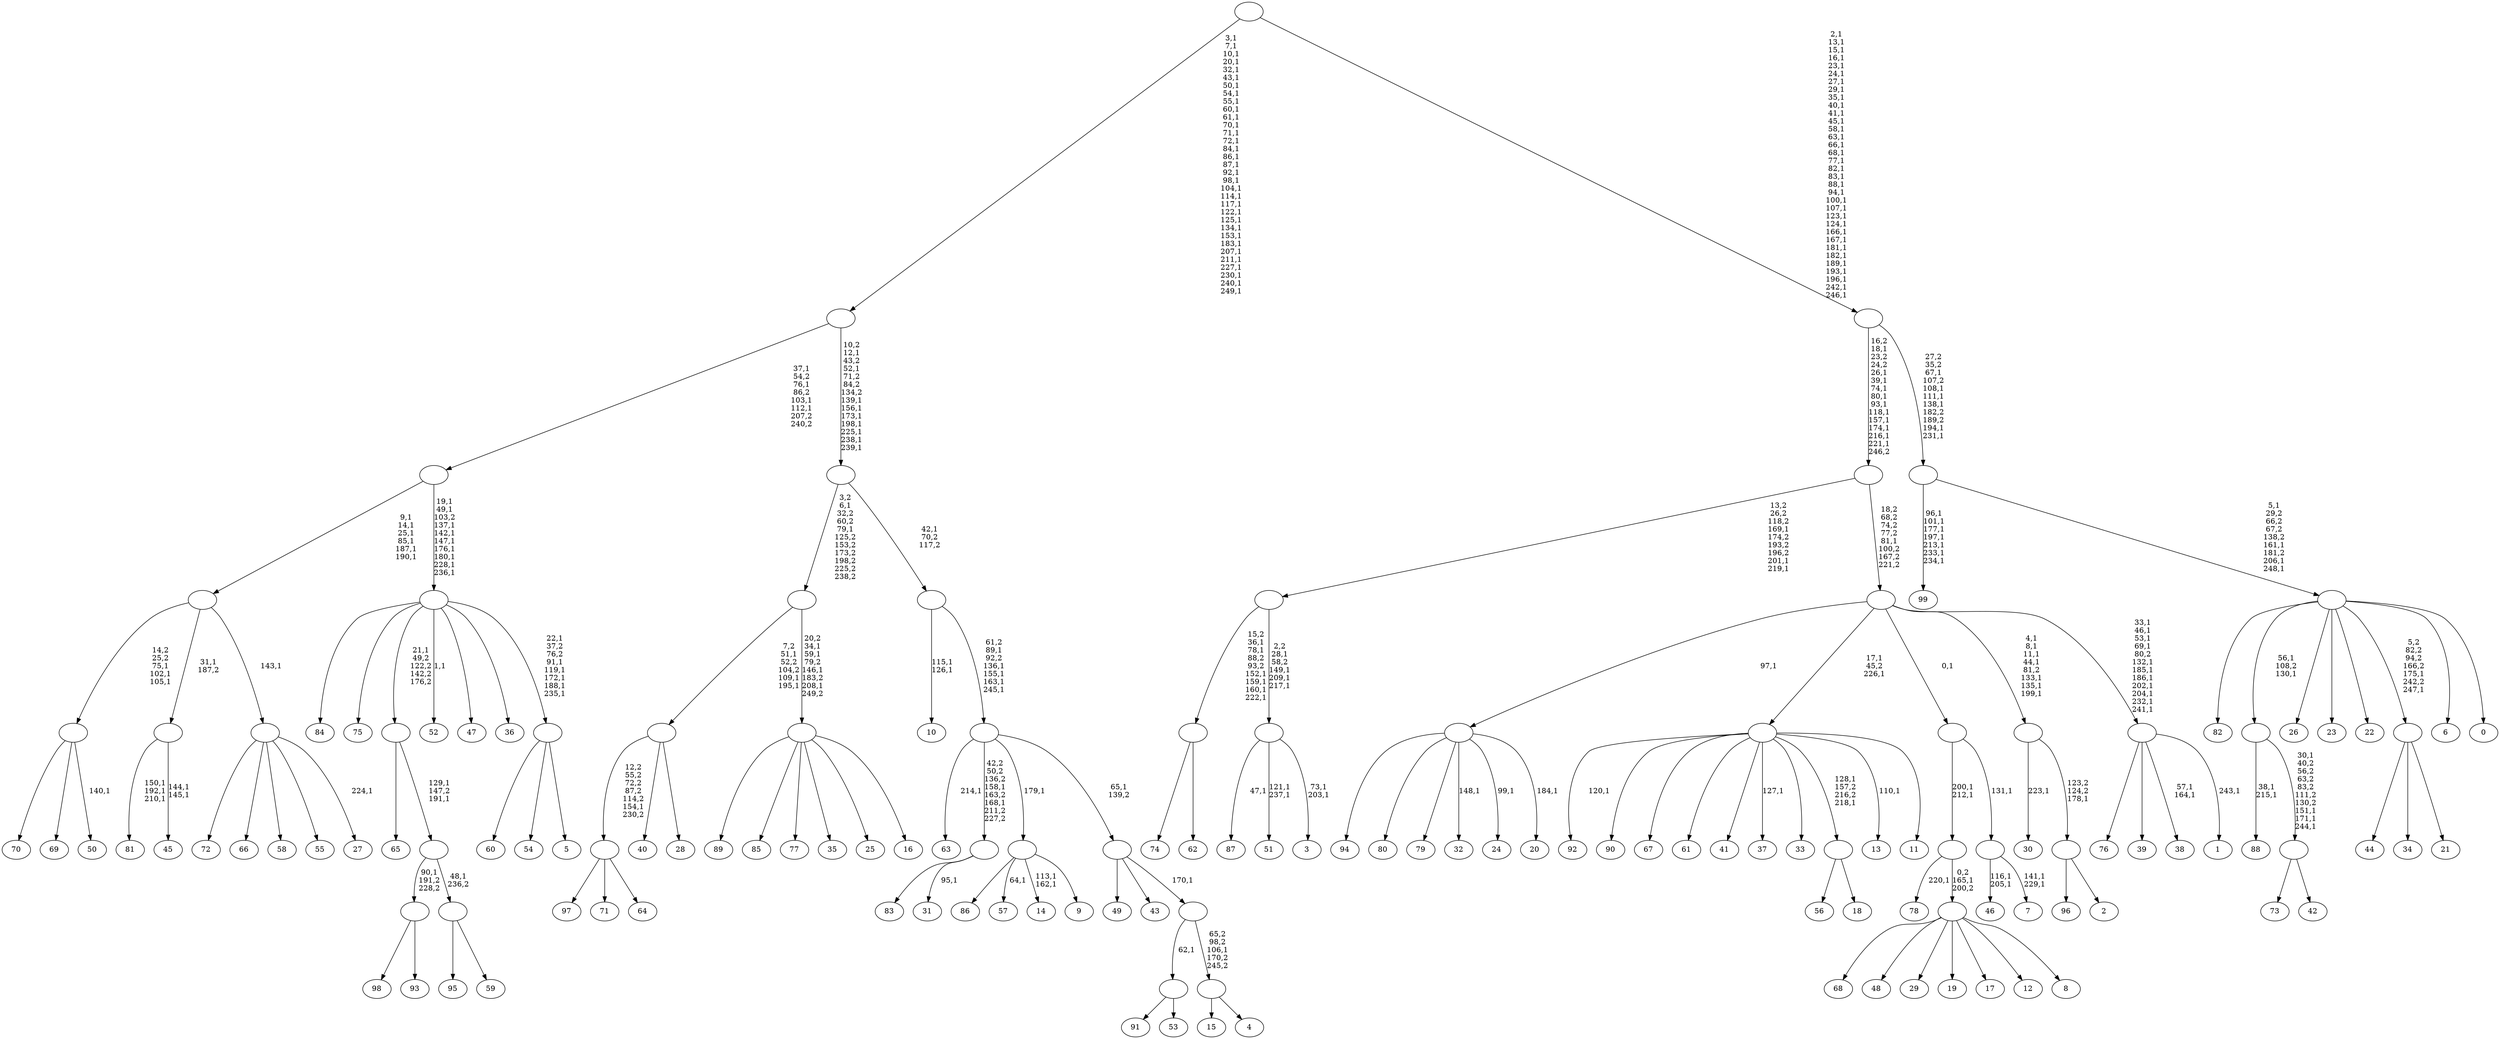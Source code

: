 digraph T {
	350 [label="99"]
	342 [label="98"]
	341 [label="97"]
	340 [label="96"]
	339 [label="95"]
	338 [label="94"]
	337 [label="93"]
	336 [label=""]
	335 [label="92"]
	333 [label="91"]
	332 [label="90"]
	331 [label="89"]
	330 [label="88"]
	327 [label="87"]
	325 [label="86"]
	324 [label="85"]
	323 [label="84"]
	322 [label="83"]
	321 [label="82"]
	320 [label="81"]
	316 [label="80"]
	315 [label="79"]
	314 [label="78"]
	312 [label="77"]
	311 [label="76"]
	310 [label="75"]
	309 [label="74"]
	308 [label="73"]
	307 [label="72"]
	306 [label="71"]
	305 [label="70"]
	304 [label="69"]
	303 [label="68"]
	302 [label="67"]
	301 [label="66"]
	300 [label="65"]
	299 [label="64"]
	298 [label=""]
	297 [label="63"]
	295 [label="62"]
	294 [label=""]
	288 [label="61"]
	287 [label="60"]
	286 [label="59"]
	285 [label=""]
	284 [label=""]
	282 [label=""]
	281 [label="58"]
	280 [label="57"]
	278 [label="56"]
	277 [label="55"]
	276 [label="54"]
	275 [label="53"]
	274 [label=""]
	273 [label="52"]
	271 [label="51"]
	268 [label="50"]
	266 [label=""]
	263 [label="49"]
	262 [label="48"]
	261 [label="47"]
	260 [label="46"]
	257 [label="45"]
	254 [label=""]
	253 [label="44"]
	252 [label="43"]
	251 [label="42"]
	250 [label=""]
	246 [label=""]
	244 [label="41"]
	243 [label="40"]
	242 [label="39"]
	241 [label="38"]
	238 [label="37"]
	236 [label="36"]
	235 [label="35"]
	234 [label="34"]
	233 [label="33"]
	232 [label="32"]
	230 [label="31"]
	228 [label=""]
	226 [label="30"]
	224 [label="29"]
	223 [label="28"]
	222 [label=""]
	219 [label="27"]
	217 [label=""]
	216 [label=""]
	210 [label="26"]
	209 [label="25"]
	208 [label="24"]
	206 [label="23"]
	205 [label="22"]
	204 [label="21"]
	203 [label=""]
	201 [label="20"]
	199 [label=""]
	198 [label="19"]
	197 [label="18"]
	196 [label=""]
	194 [label="17"]
	193 [label="16"]
	192 [label=""]
	188 [label=""]
	186 [label="15"]
	185 [label="14"]
	182 [label="13"]
	180 [label="12"]
	179 [label="11"]
	178 [label=""]
	176 [label="10"]
	173 [label="9"]
	172 [label=""]
	171 [label="8"]
	170 [label=""]
	169 [label=""]
	167 [label="7"]
	164 [label=""]
	163 [label=""]
	162 [label="6"]
	161 [label="5"]
	160 [label=""]
	154 [label=""]
	145 [label=""]
	141 [label="4"]
	140 [label=""]
	139 [label=""]
	138 [label=""]
	137 [label=""]
	132 [label=""]
	131 [label=""]
	122 [label=""]
	89 [label="3"]
	86 [label=""]
	82 [label=""]
	79 [label="2"]
	78 [label=""]
	77 [label=""]
	70 [label="1"]
	68 [label=""]
	57 [label=""]
	56 [label=""]
	45 [label="0"]
	44 [label=""]
	40 [label=""]
	34 [label=""]
	0 [label=""]
	336 -> 342 [label=""]
	336 -> 337 [label=""]
	298 -> 341 [label=""]
	298 -> 306 [label=""]
	298 -> 299 [label=""]
	294 -> 309 [label=""]
	294 -> 295 [label=""]
	285 -> 339 [label=""]
	285 -> 286 [label=""]
	284 -> 336 [label="90,1\n191,2\n228,2"]
	284 -> 285 [label="48,1\n236,2"]
	282 -> 284 [label="129,1\n147,2\n191,1"]
	282 -> 300 [label=""]
	274 -> 333 [label=""]
	274 -> 275 [label=""]
	266 -> 268 [label="140,1"]
	266 -> 305 [label=""]
	266 -> 304 [label=""]
	254 -> 257 [label="144,1\n145,1"]
	254 -> 320 [label="150,1\n192,1\n210,1"]
	250 -> 308 [label=""]
	250 -> 251 [label=""]
	246 -> 250 [label="30,1\n40,2\n56,2\n63,2\n83,2\n111,2\n130,2\n151,1\n171,1\n244,1"]
	246 -> 330 [label="38,1\n215,1"]
	228 -> 230 [label="95,1"]
	228 -> 322 [label=""]
	222 -> 298 [label="12,2\n55,2\n72,2\n87,2\n114,2\n154,1\n230,2"]
	222 -> 243 [label=""]
	222 -> 223 [label=""]
	217 -> 219 [label="224,1"]
	217 -> 307 [label=""]
	217 -> 301 [label=""]
	217 -> 281 [label=""]
	217 -> 277 [label=""]
	216 -> 266 [label="14,2\n25,2\n75,1\n102,1\n105,1"]
	216 -> 254 [label="31,1\n187,2"]
	216 -> 217 [label="143,1"]
	203 -> 253 [label=""]
	203 -> 234 [label=""]
	203 -> 204 [label=""]
	199 -> 201 [label="184,1"]
	199 -> 208 [label="99,1"]
	199 -> 232 [label="148,1"]
	199 -> 338 [label=""]
	199 -> 316 [label=""]
	199 -> 315 [label=""]
	196 -> 278 [label=""]
	196 -> 197 [label=""]
	192 -> 331 [label=""]
	192 -> 324 [label=""]
	192 -> 312 [label=""]
	192 -> 235 [label=""]
	192 -> 209 [label=""]
	192 -> 193 [label=""]
	188 -> 192 [label="20,2\n34,1\n59,1\n79,2\n146,1\n183,2\n208,1\n249,2"]
	188 -> 222 [label="7,2\n51,1\n52,2\n104,2\n109,1\n195,1"]
	178 -> 182 [label="110,1"]
	178 -> 196 [label="128,1\n157,2\n216,2\n218,1"]
	178 -> 238 [label="127,1"]
	178 -> 335 [label="120,1"]
	178 -> 332 [label=""]
	178 -> 302 [label=""]
	178 -> 288 [label=""]
	178 -> 244 [label=""]
	178 -> 233 [label=""]
	178 -> 179 [label=""]
	172 -> 185 [label="113,1\n162,1"]
	172 -> 280 [label="64,1"]
	172 -> 325 [label=""]
	172 -> 173 [label=""]
	170 -> 303 [label=""]
	170 -> 262 [label=""]
	170 -> 224 [label=""]
	170 -> 198 [label=""]
	170 -> 194 [label=""]
	170 -> 180 [label=""]
	170 -> 171 [label=""]
	169 -> 314 [label="220,1"]
	169 -> 170 [label="0,2\n165,1\n200,2"]
	164 -> 167 [label="141,1\n229,1"]
	164 -> 260 [label="116,1\n205,1"]
	163 -> 169 [label="200,1\n212,1"]
	163 -> 164 [label="131,1"]
	160 -> 287 [label=""]
	160 -> 276 [label=""]
	160 -> 161 [label=""]
	154 -> 160 [label="22,1\n37,2\n76,2\n91,1\n119,1\n172,1\n188,1\n235,1"]
	154 -> 273 [label="1,1"]
	154 -> 323 [label=""]
	154 -> 310 [label=""]
	154 -> 282 [label="21,1\n49,2\n122,2\n142,2\n176,2"]
	154 -> 261 [label=""]
	154 -> 236 [label=""]
	145 -> 154 [label="19,1\n49,1\n103,2\n137,1\n142,1\n147,1\n176,1\n180,1\n228,1\n236,1"]
	145 -> 216 [label="9,1\n14,1\n25,1\n85,1\n187,1\n190,1"]
	140 -> 186 [label=""]
	140 -> 141 [label=""]
	139 -> 274 [label="62,1"]
	139 -> 140 [label="65,2\n98,2\n106,1\n170,2\n245,2"]
	138 -> 263 [label=""]
	138 -> 252 [label=""]
	138 -> 139 [label="170,1"]
	137 -> 228 [label="42,2\n50,2\n136,2\n158,1\n163,2\n168,1\n211,2\n227,2"]
	137 -> 297 [label="214,1"]
	137 -> 172 [label="179,1"]
	137 -> 138 [label="65,1\n139,2"]
	132 -> 137 [label="61,2\n89,1\n92,2\n136,1\n155,1\n163,1\n245,1"]
	132 -> 176 [label="115,1\n126,1"]
	131 -> 188 [label="3,2\n6,1\n32,2\n60,2\n79,1\n125,2\n153,2\n173,2\n198,2\n225,2\n238,2"]
	131 -> 132 [label="42,1\n70,2\n117,2"]
	122 -> 131 [label="10,2\n12,1\n43,2\n52,1\n71,2\n84,2\n134,2\n139,1\n156,1\n173,1\n198,1\n225,1\n238,1\n239,1"]
	122 -> 145 [label="37,1\n54,2\n76,1\n86,2\n103,1\n112,1\n207,2\n240,2"]
	86 -> 89 [label="73,1\n203,1"]
	86 -> 271 [label="121,1\n237,1"]
	86 -> 327 [label="47,1"]
	82 -> 86 [label="2,2\n28,1\n58,2\n149,1\n209,1\n217,1"]
	82 -> 294 [label="15,2\n36,1\n78,1\n88,2\n93,2\n152,1\n159,1\n160,1\n222,1"]
	78 -> 340 [label=""]
	78 -> 79 [label=""]
	77 -> 226 [label="223,1"]
	77 -> 78 [label="123,2\n124,2\n178,1"]
	68 -> 70 [label="243,1"]
	68 -> 241 [label="57,1\n164,1"]
	68 -> 311 [label=""]
	68 -> 242 [label=""]
	57 -> 68 [label="33,1\n46,1\n53,1\n69,1\n80,2\n132,1\n185,1\n186,1\n202,1\n204,1\n232,1\n241,1"]
	57 -> 77 [label="4,1\n8,1\n11,1\n44,1\n81,2\n133,1\n135,1\n199,1"]
	57 -> 178 [label="17,1\n45,2\n226,1"]
	57 -> 199 [label="97,1"]
	57 -> 163 [label="0,1"]
	56 -> 82 [label="13,2\n26,2\n118,2\n169,1\n174,2\n193,2\n196,2\n201,1\n219,1"]
	56 -> 57 [label="18,2\n68,2\n74,2\n77,2\n81,1\n100,2\n167,2\n221,2"]
	44 -> 203 [label="5,2\n82,2\n94,2\n166,2\n175,1\n242,2\n247,1"]
	44 -> 246 [label="56,1\n108,2\n130,1"]
	44 -> 321 [label=""]
	44 -> 210 [label=""]
	44 -> 206 [label=""]
	44 -> 205 [label=""]
	44 -> 162 [label=""]
	44 -> 45 [label=""]
	40 -> 44 [label="5,1\n29,2\n66,2\n67,2\n138,2\n161,1\n181,2\n206,1\n248,1"]
	40 -> 350 [label="96,1\n101,1\n177,1\n197,1\n213,1\n233,1\n234,1"]
	34 -> 40 [label="27,2\n35,2\n67,1\n107,2\n108,1\n111,1\n138,1\n182,2\n189,2\n194,1\n231,1"]
	34 -> 56 [label="16,2\n18,1\n23,2\n24,2\n26,1\n39,1\n74,1\n80,1\n93,1\n118,1\n157,1\n174,1\n216,1\n221,1\n246,2"]
	0 -> 34 [label="2,1\n13,1\n15,1\n16,1\n23,1\n24,1\n27,1\n29,1\n35,1\n40,1\n41,1\n45,1\n58,1\n63,1\n66,1\n68,1\n77,1\n82,1\n83,1\n88,1\n94,1\n100,1\n107,1\n123,1\n124,1\n166,1\n167,1\n181,1\n182,1\n189,1\n193,1\n196,1\n242,1\n246,1"]
	0 -> 122 [label="3,1\n7,1\n10,1\n20,1\n32,1\n43,1\n50,1\n54,1\n55,1\n60,1\n61,1\n70,1\n71,1\n72,1\n84,1\n86,1\n87,1\n92,1\n98,1\n104,1\n114,1\n117,1\n122,1\n125,1\n134,1\n153,1\n183,1\n207,1\n211,1\n227,1\n230,1\n240,1\n249,1"]
}
